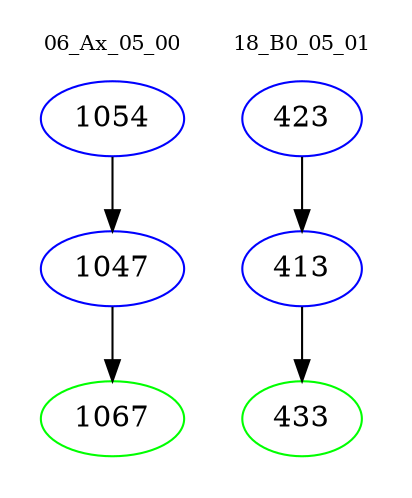 digraph{
subgraph cluster_0 {
color = white
label = "06_Ax_05_00";
fontsize=10;
T0_1054 [label="1054", color="blue"]
T0_1054 -> T0_1047 [color="black"]
T0_1047 [label="1047", color="blue"]
T0_1047 -> T0_1067 [color="black"]
T0_1067 [label="1067", color="green"]
}
subgraph cluster_1 {
color = white
label = "18_B0_05_01";
fontsize=10;
T1_423 [label="423", color="blue"]
T1_423 -> T1_413 [color="black"]
T1_413 [label="413", color="blue"]
T1_413 -> T1_433 [color="black"]
T1_433 [label="433", color="green"]
}
}
